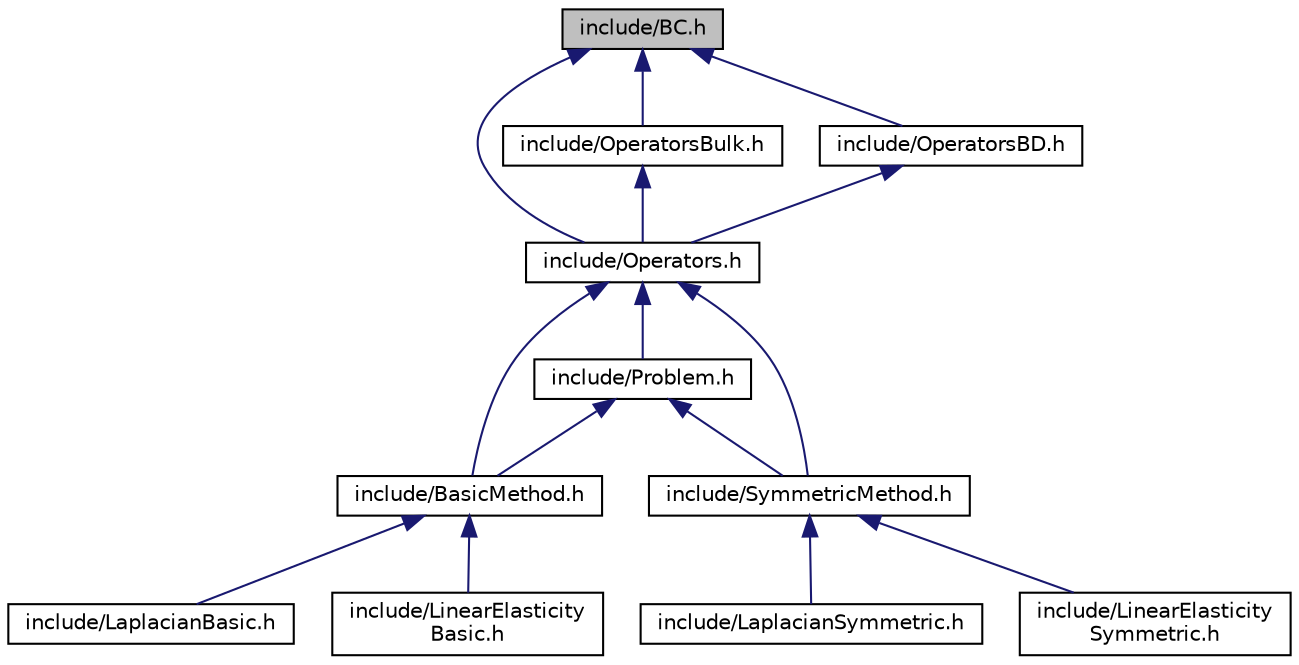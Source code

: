 digraph "include/BC.h"
{
 // LATEX_PDF_SIZE
  edge [fontname="Helvetica",fontsize="10",labelfontname="Helvetica",labelfontsize="10"];
  node [fontname="Helvetica",fontsize="10",shape=record];
  Node1 [label="include/BC.h",height=0.2,width=0.4,color="black", fillcolor="grey75", style="filled", fontcolor="black",tooltip="This is a class for the management of the boundary conditions."];
  Node1 -> Node2 [dir="back",color="midnightblue",fontsize="10",style="solid",fontname="Helvetica"];
  Node2 [label="include/Operators.h",height=0.2,width=0.4,color="black", fillcolor="white", style="filled",URL="$Operators_8h_source.html",tooltip=" "];
  Node2 -> Node3 [dir="back",color="midnightblue",fontsize="10",style="solid",fontname="Helvetica"];
  Node3 [label="include/BasicMethod.h",height=0.2,width=0.4,color="black", fillcolor="white", style="filled",URL="$BasicMethod_8h.html",tooltip="An abstract class to group the common features of the basic formulation."];
  Node3 -> Node4 [dir="back",color="midnightblue",fontsize="10",style="solid",fontname="Helvetica"];
  Node4 [label="include/LaplacianBasic.h",height=0.2,width=0.4,color="black", fillcolor="white", style="filled",URL="$LaplacianBasic_8h.html",tooltip="This is the class for the management of a Laplacian problem with the basic formulation."];
  Node3 -> Node5 [dir="back",color="midnightblue",fontsize="10",style="solid",fontname="Helvetica"];
  Node5 [label="include/LinearElasticity\lBasic.h",height=0.2,width=0.4,color="black", fillcolor="white", style="filled",URL="$LinearElasticityBasic_8h.html",tooltip="This is the class for the management of a linear Elasticity problem with the basic formulation."];
  Node2 -> Node6 [dir="back",color="midnightblue",fontsize="10",style="solid",fontname="Helvetica"];
  Node6 [label="include/Problem.h",height=0.2,width=0.4,color="black", fillcolor="white", style="filled",URL="$Problem_8h.html",tooltip="This is the base abstract class. It contains all the methods andattributes that both the “symmetric” ..."];
  Node6 -> Node3 [dir="back",color="midnightblue",fontsize="10",style="solid",fontname="Helvetica"];
  Node6 -> Node7 [dir="back",color="midnightblue",fontsize="10",style="solid",fontname="Helvetica"];
  Node7 [label="include/SymmetricMethod.h",height=0.2,width=0.4,color="black", fillcolor="white", style="filled",URL="$SymmetricMethod_8h.html",tooltip="An abstract class to group the common features of the symmetric formulation."];
  Node7 -> Node8 [dir="back",color="midnightblue",fontsize="10",style="solid",fontname="Helvetica"];
  Node8 [label="include/LaplacianSymmetric.h",height=0.2,width=0.4,color="black", fillcolor="white", style="filled",URL="$LaplacianSymmetric_8h.html",tooltip="This is the class for the management of a Laplacian problem with the symmetric formulation."];
  Node7 -> Node9 [dir="back",color="midnightblue",fontsize="10",style="solid",fontname="Helvetica"];
  Node9 [label="include/LinearElasticity\lSymmetric.h",height=0.2,width=0.4,color="black", fillcolor="white", style="filled",URL="$LinearElasticitySymmetric_8h.html",tooltip="This is the class for the management of a linear Elasticity problem with the symmetric formulation."];
  Node2 -> Node7 [dir="back",color="midnightblue",fontsize="10",style="solid",fontname="Helvetica"];
  Node1 -> Node10 [dir="back",color="midnightblue",fontsize="10",style="solid",fontname="Helvetica"];
  Node10 [label="include/OperatorsBulk.h",height=0.2,width=0.4,color="black", fillcolor="white", style="filled",URL="$OperatorsBulk_8h.html",tooltip="This file assembles different methods related to the bulk that can be employed in several contexts."];
  Node10 -> Node2 [dir="back",color="midnightblue",fontsize="10",style="solid",fontname="Helvetica"];
  Node1 -> Node11 [dir="back",color="midnightblue",fontsize="10",style="solid",fontname="Helvetica"];
  Node11 [label="include/OperatorsBD.h",height=0.2,width=0.4,color="black", fillcolor="white", style="filled",URL="$OperatorsBD_8h.html",tooltip="This file includes the method for the evaluation of natural boundary conditions."];
  Node11 -> Node2 [dir="back",color="midnightblue",fontsize="10",style="solid",fontname="Helvetica"];
}
